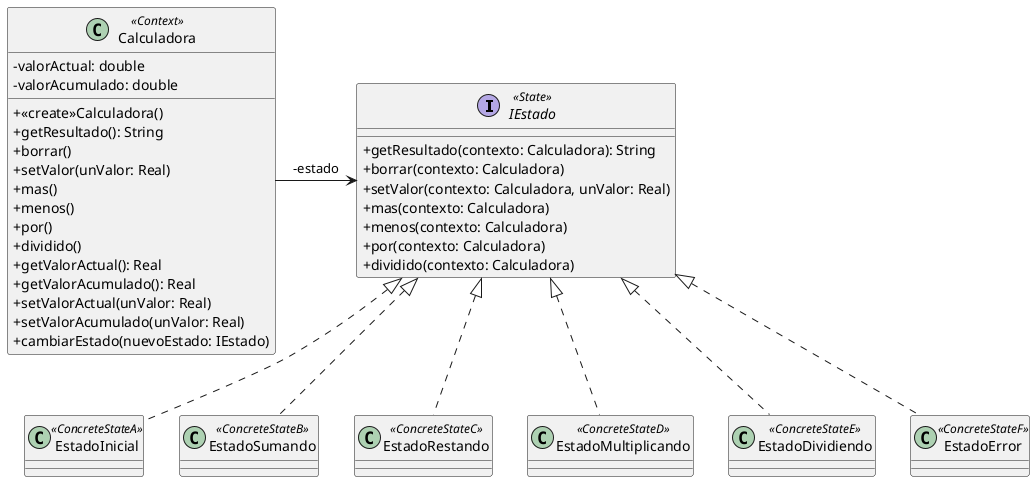 @startuml

skinparam classAttributeIconSize 0

interface IEstado <<State>> {
+getResultado(contexto: Calculadora): String
+borrar(contexto: Calculadora)
+setValor(contexto: Calculadora, unValor: Real)
+mas(contexto: Calculadora)
+menos(contexto: Calculadora)
+por(contexto: Calculadora)
+dividido(contexto: Calculadora)
}

class EstadoInicial <<ConcreteStateA>> {
}

class EstadoSumando <<ConcreteStateB>> {
}

class EstadoRestando <<ConcreteStateC>> {
}

class EstadoMultiplicando <<ConcreteStateD>> {
}

class EstadoDividiendo <<ConcreteStateE>> {
}

class EstadoError <<ConcreteStateF>> {
}

class Calculadora <<Context>> {
-valorActual: double
-valorAcumulado: double
+<<create>>Calculadora()
+getResultado(): String
+borrar()
+setValor(unValor: Real)
+mas()
+menos()
+por()
+dividido()
+getValorActual(): Real
+getValorAcumulado(): Real
+setValorActual(unValor: Real)
+setValorAcumulado(unValor: Real)
+cambiarEstado(nuevoEstado: IEstado)
}

Calculadora -right-> IEstado : -estado

EstadoInicial .up.|> IEstado
EstadoSumando .up.|> IEstado
EstadoRestando .up.|> IEstado
EstadoMultiplicando .up.|> IEstado
EstadoDividiendo .up.|> IEstado
EstadoError .up.|> IEstado

@enduml
